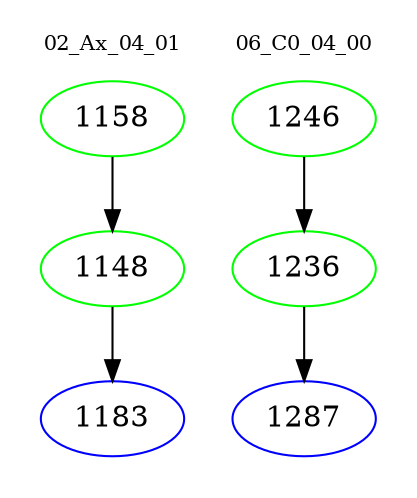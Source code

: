digraph{
subgraph cluster_0 {
color = white
label = "02_Ax_04_01";
fontsize=10;
T0_1158 [label="1158", color="green"]
T0_1158 -> T0_1148 [color="black"]
T0_1148 [label="1148", color="green"]
T0_1148 -> T0_1183 [color="black"]
T0_1183 [label="1183", color="blue"]
}
subgraph cluster_1 {
color = white
label = "06_C0_04_00";
fontsize=10;
T1_1246 [label="1246", color="green"]
T1_1246 -> T1_1236 [color="black"]
T1_1236 [label="1236", color="green"]
T1_1236 -> T1_1287 [color="black"]
T1_1287 [label="1287", color="blue"]
}
}
